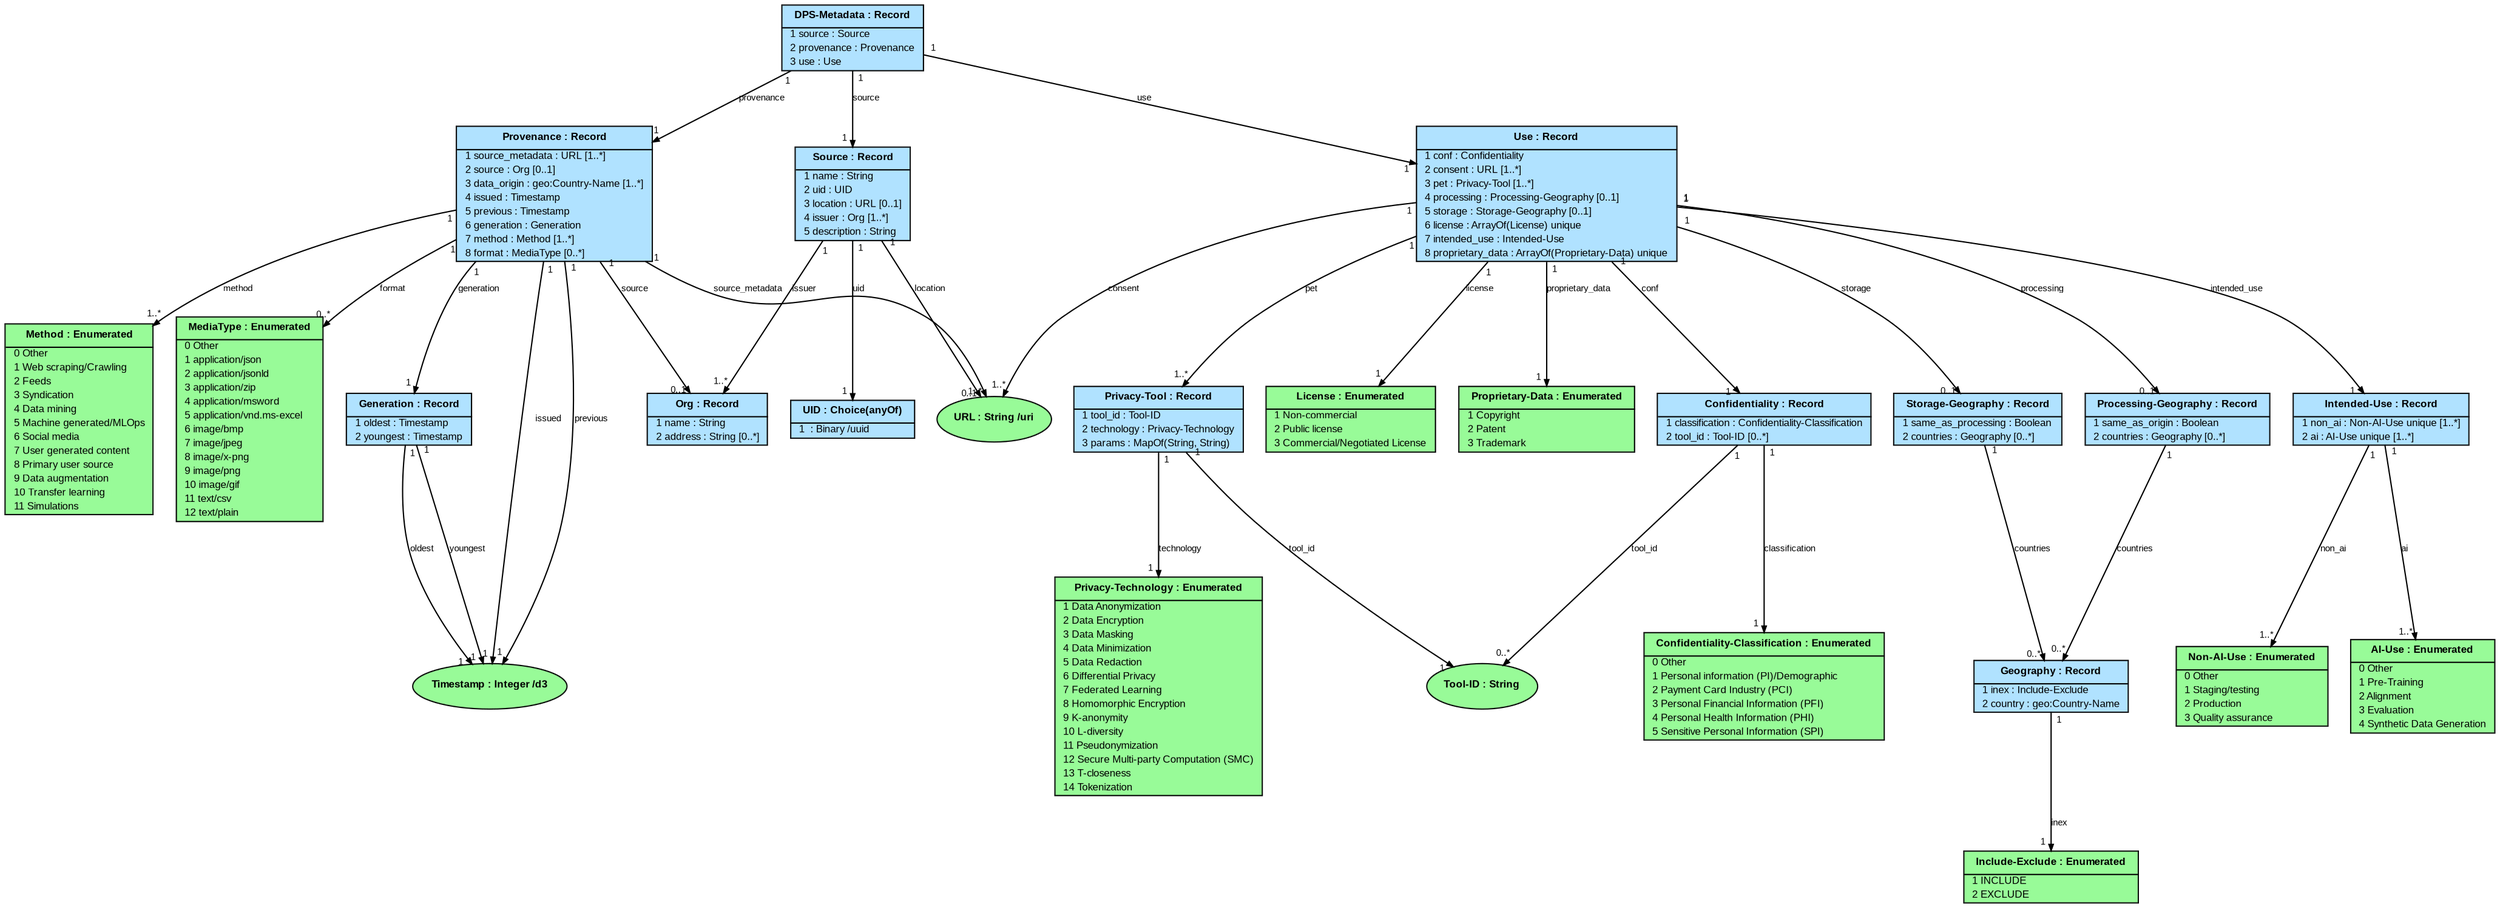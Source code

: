 # package: https://data-and-trust-alliance-data-provenance-standards/metadata/v1.0
# roots: ['DPS-Metadata']
# namespaces: [['geo', 'https://iso3166/202403/']]

digraph G {
  graph [fontname=Arial, fontsize=12];
  node [fontname=Arial, fontsize=8, shape=plain, style=filled, fillcolor=lightskyblue1];
  edge [fontname=Arial, fontsize=7, arrowsize=0.5, labelangle=45.0, labeldistance=0.9];
  bgcolor="transparent";

n0 [label=<<table cellborder="0" cellpadding="1" cellspacing="0">
<tr><td cellpadding="4"><b>  DPS-Metadata : Record  </b></td></tr><hr/>
  <tr><td align="left">  1 source : Source  </td></tr>
  <tr><td align="left">  2 provenance : Provenance  </td></tr>
  <tr><td align="left">  3 use : Use  </td></tr>
</table>>]

n1 [label=<<table cellborder="0" cellpadding="1" cellspacing="0">
<tr><td cellpadding="4"><b>  Source : Record  </b></td></tr><hr/>
  <tr><td align="left">  1 name : String  </td></tr>
  <tr><td align="left">  2 uid : UID  </td></tr>
  <tr><td align="left">  3 location : URL [0..1]  </td></tr>
  <tr><td align="left">  4 issuer : Org [1..*]  </td></tr>
  <tr><td align="left">  5 description : String  </td></tr>
</table>>]

n2 [label=<<table cellborder="0" cellpadding="1" cellspacing="0">
<tr><td cellpadding="4"><b>  Provenance : Record  </b></td></tr><hr/>
  <tr><td align="left">  1 source_metadata : URL [1..*]  </td></tr>
  <tr><td align="left">  2 source : Org [0..1]  </td></tr>
  <tr><td align="left">  3 data_origin : geo:Country-Name [1..*]  </td></tr>
  <tr><td align="left">  4 issued : Timestamp  </td></tr>
  <tr><td align="left">  5 previous : Timestamp  </td></tr>
  <tr><td align="left">  6 generation : Generation  </td></tr>
  <tr><td align="left">  7 method : Method [1..*]  </td></tr>
  <tr><td align="left">  8 format : MediaType [0..*]  </td></tr>
</table>>]

n3 [label=<<table cellborder="0" cellpadding="1" cellspacing="0">
<tr><td cellpadding="4"><b>  Use : Record  </b></td></tr><hr/>
  <tr><td align="left">  1 conf : Confidentiality  </td></tr>
  <tr><td align="left">  2 consent : URL [1..*]  </td></tr>
  <tr><td align="left">  3 pet : Privacy-Tool [1..*]  </td></tr>
  <tr><td align="left">  4 processing : Processing-Geography [0..1]  </td></tr>
  <tr><td align="left">  5 storage : Storage-Geography [0..1]  </td></tr>
  <tr><td align="left">  6 license : ArrayOf(License) unique  </td></tr>
  <tr><td align="left">  7 intended_use : Intended-Use  </td></tr>
  <tr><td align="left">  8 proprietary_data : ArrayOf(Proprietary-Data) unique  </td></tr>
</table>>]

n4 [label=<<table cellborder="0" cellpadding="1" cellspacing="0">
<tr><td cellpadding="4"><b>  Intended-Use : Record  </b></td></tr><hr/>
  <tr><td align="left">  1 non_ai : Non-AI-Use unique [1..*]  </td></tr>
  <tr><td align="left">  2 ai : AI-Use unique [1..*]  </td></tr>
</table>>]

n5 [label=<<table cellborder="0" cellpadding="1" cellspacing="0">
<tr><td cellpadding="4"><b>  Processing-Geography : Record  </b></td></tr><hr/>
  <tr><td align="left">  1 same_as_origin : Boolean  </td></tr>
  <tr><td align="left">  2 countries : Geography [0..*]  </td></tr>
</table>>]

n6 [label=<<table cellborder="0" cellpadding="1" cellspacing="0">
<tr><td cellpadding="4"><b>  Storage-Geography : Record  </b></td></tr><hr/>
  <tr><td align="left">  1 same_as_processing : Boolean  </td></tr>
  <tr><td align="left">  2 countries : Geography [0..*]  </td></tr>
</table>>]

n7 [label=<<table cellborder="0" cellpadding="1" cellspacing="0">
<tr><td cellpadding="4"><b>  Geography : Record  </b></td></tr><hr/>
  <tr><td align="left">  1 inex : Include-Exclude  </td></tr>
  <tr><td align="left">  2 country : geo:Country-Name  </td></tr>
</table>>]

n8 [fillcolor=palegreen, label=<<table cellborder="0" cellpadding="1" cellspacing="0">
<tr><td cellpadding="4"><b>  Include-Exclude : Enumerated  </b></td></tr><hr/>
  <tr><td align="left">  1 INCLUDE  </td></tr>
  <tr><td align="left">  2 EXCLUDE  </td></tr>
</table>>]

n9 [label=<<table cellborder="0" cellpadding="1" cellspacing="0">
<tr><td cellpadding="4"><b>  Generation : Record  </b></td></tr><hr/>
  <tr><td align="left">  1 oldest : Timestamp  </td></tr>
  <tr><td align="left">  2 youngest : Timestamp  </td></tr>
</table>>]

n10 [label=<<table cellborder="0" cellpadding="1" cellspacing="0">
<tr><td cellpadding="4"><b>  UID : Choice(anyOf)  </b></td></tr><hr/>
  <tr><td align="left">  1  : Binary /uuid  </td></tr>
</table>>]

n11 [label=<<table cellborder="0" cellpadding="1" cellspacing="0">
<tr><td cellpadding="4"><b>  Org : Record  </b></td></tr><hr/>
  <tr><td align="left">  1 name : String  </td></tr>
  <tr><td align="left">  2 address : String [0..*]  </td></tr>
</table>>]

n12 [label=<<table cellborder="0" cellpadding="1" cellspacing="0">
<tr><td cellpadding="4"><b>  Privacy-Tool : Record  </b></td></tr><hr/>
  <tr><td align="left">  1 tool_id : Tool-ID  </td></tr>
  <tr><td align="left">  2 technology : Privacy-Technology  </td></tr>
  <tr><td align="left">  3 params : MapOf(String, String)  </td></tr>
</table>>]

n13 [label=<<b>Tool-ID : String</b>>, shape=ellipse, style=filled, fillcolor=palegreen]

n14 [label=<<table cellborder="0" cellpadding="1" cellspacing="0">
<tr><td cellpadding="4"><b>  Confidentiality : Record  </b></td></tr><hr/>
  <tr><td align="left">  1 classification : Confidentiality-Classification  </td></tr>
  <tr><td align="left">  2 tool_id : Tool-ID [0..*]  </td></tr>
</table>>]

n15 [label=<<b>Timestamp : Integer /d3</b>>, shape=ellipse, style=filled, fillcolor=palegreen]

n16 [label=<<b>URL : String /uri</b>>, shape=ellipse, style=filled, fillcolor=palegreen]

n17 [fillcolor=palegreen, label=<<table cellborder="0" cellpadding="1" cellspacing="0">
<tr><td cellpadding="4"><b>  Method : Enumerated  </b></td></tr><hr/>
  <tr><td align="left">  0 Other  </td></tr>
  <tr><td align="left">  1 Web scraping/Crawling  </td></tr>
  <tr><td align="left">  2 Feeds  </td></tr>
  <tr><td align="left">  3 Syndication  </td></tr>
  <tr><td align="left">  4 Data mining  </td></tr>
  <tr><td align="left">  5 Machine generated/MLOps  </td></tr>
  <tr><td align="left">  6 Social media  </td></tr>
  <tr><td align="left">  7 User generated content  </td></tr>
  <tr><td align="left">  8 Primary user source  </td></tr>
  <tr><td align="left">  9 Data augmentation  </td></tr>
  <tr><td align="left">  10 Transfer learning  </td></tr>
  <tr><td align="left">  11 Simulations  </td></tr>
</table>>]

n18 [fillcolor=palegreen, label=<<table cellborder="0" cellpadding="1" cellspacing="0">
<tr><td cellpadding="4"><b>  MediaType : Enumerated  </b></td></tr><hr/>
  <tr><td align="left">  0 Other  </td></tr>
  <tr><td align="left">  1 application/json  </td></tr>
  <tr><td align="left">  2 application/jsonld  </td></tr>
  <tr><td align="left">  3 application/zip  </td></tr>
  <tr><td align="left">  4 application/msword  </td></tr>
  <tr><td align="left">  5 application/vnd.ms-excel  </td></tr>
  <tr><td align="left">  6 image/bmp  </td></tr>
  <tr><td align="left">  7 image/jpeg  </td></tr>
  <tr><td align="left">  8 image/x-png  </td></tr>
  <tr><td align="left">  9 image/png  </td></tr>
  <tr><td align="left">  10 image/gif  </td></tr>
  <tr><td align="left">  11 text/csv  </td></tr>
  <tr><td align="left">  12 text/plain  </td></tr>
</table>>]

n19 [fillcolor=palegreen, label=<<table cellborder="0" cellpadding="1" cellspacing="0">
<tr><td cellpadding="4"><b>  Confidentiality-Classification : Enumerated  </b></td></tr><hr/>
  <tr><td align="left">  0 Other  </td></tr>
  <tr><td align="left">  1 Personal information (PI)/Demographic  </td></tr>
  <tr><td align="left">  2 Payment Card Industry (PCI)  </td></tr>
  <tr><td align="left">  3 Personal Financial Information (PFI)  </td></tr>
  <tr><td align="left">  4 Personal Health Information (PHI)  </td></tr>
  <tr><td align="left">  5 Sensitive Personal Information (SPI)  </td></tr>
</table>>]

n20 [fillcolor=palegreen, label=<<table cellborder="0" cellpadding="1" cellspacing="0">
<tr><td cellpadding="4"><b>  Privacy-Technology : Enumerated  </b></td></tr><hr/>
  <tr><td align="left">  1 Data Anonymization  </td></tr>
  <tr><td align="left">  2 Data Encryption  </td></tr>
  <tr><td align="left">  3 Data Masking  </td></tr>
  <tr><td align="left">  4 Data Minimization  </td></tr>
  <tr><td align="left">  5 Data Redaction  </td></tr>
  <tr><td align="left">  6 Differential Privacy  </td></tr>
  <tr><td align="left">  7 Federated Learning  </td></tr>
  <tr><td align="left">  8 Homomorphic Encryption  </td></tr>
  <tr><td align="left">  9 K-anonymity  </td></tr>
  <tr><td align="left">  10 L-diversity  </td></tr>
  <tr><td align="left">  11 Pseudonymization  </td></tr>
  <tr><td align="left">  12 Secure Multi-party Computation (SMC)  </td></tr>
  <tr><td align="left">  13 T-closeness  </td></tr>
  <tr><td align="left">  14 Tokenization  </td></tr>
</table>>]

n21 [fillcolor=palegreen, label=<<table cellborder="0" cellpadding="1" cellspacing="0">
<tr><td cellpadding="4"><b>  License : Enumerated  </b></td></tr><hr/>
  <tr><td align="left">  1 Non-commercial  </td></tr>
  <tr><td align="left">  2 Public license  </td></tr>
  <tr><td align="left">  3 Commercial/Negotiated License  </td></tr>
</table>>]

n22 [fillcolor=palegreen, label=<<table cellborder="0" cellpadding="1" cellspacing="0">
<tr><td cellpadding="4"><b>  Non-AI-Use : Enumerated  </b></td></tr><hr/>
  <tr><td align="left">  0 Other  </td></tr>
  <tr><td align="left">  1 Staging/testing  </td></tr>
  <tr><td align="left">  2 Production  </td></tr>
  <tr><td align="left">  3 Quality assurance  </td></tr>
</table>>]

n23 [fillcolor=palegreen, label=<<table cellborder="0" cellpadding="1" cellspacing="0">
<tr><td cellpadding="4"><b>  AI-Use : Enumerated  </b></td></tr><hr/>
  <tr><td align="left">  0 Other  </td></tr>
  <tr><td align="left">  1 Pre-Training  </td></tr>
  <tr><td align="left">  2 Alignment  </td></tr>
  <tr><td align="left">  3 Evaluation  </td></tr>
  <tr><td align="left">  4 Synthetic Data Generation  </td></tr>
</table>>]

n24 [fillcolor=palegreen, label=<<table cellborder="0" cellpadding="1" cellspacing="0">
<tr><td cellpadding="4"><b>  Proprietary-Data : Enumerated  </b></td></tr><hr/>
  <tr><td align="left">  1 Copyright  </td></tr>
  <tr><td align="left">  2 Patent  </td></tr>
  <tr><td align="left">  3 Trademark  </td></tr>
</table>>]

  n0 -> n1 [label=source, headlabel="1", taillabel="1"]
  n0 -> n2 [label=provenance, headlabel="1", taillabel="1"]
  n0 -> n3 [label=use, headlabel="1", taillabel="1"]
  n1 -> n10 [label=uid, headlabel="1", taillabel="1"]
  n1 -> n16 [label=location, headlabel="0..1", taillabel="1"]
  n1 -> n11 [label=issuer, headlabel="1..*", taillabel="1"]
  n2 -> n16 [label=source_metadata, headlabel="1..*", taillabel="1"]
  n2 -> n11 [label=source, headlabel="0..1", taillabel="1"]
  n2 -> n15 [label=issued, headlabel="1", taillabel="1"]
  n2 -> n15 [label=previous, headlabel="1", taillabel="1"]
  n2 -> n9 [label=generation, headlabel="1", taillabel="1"]
  n2 -> n17 [label=method, headlabel="1..*", taillabel="1"]
  n2 -> n18 [label=format, headlabel="0..*", taillabel="1"]
  n3 -> n14 [label=conf, headlabel="1", taillabel="1"]
  n3 -> n16 [label=consent, headlabel="1..*", taillabel="1"]
  n3 -> n12 [label=pet, headlabel="1..*", taillabel="1"]
  n3 -> n5 [label=processing, headlabel="0..1", taillabel="1"]
  n3 -> n6 [label=storage, headlabel="0..1", taillabel="1"]
  n3 -> n21 [label=license, headlabel="1", taillabel="1"]
  n3 -> n4 [label=intended_use, headlabel="1", taillabel="1"]
  n3 -> n24 [label=proprietary_data, headlabel="1", taillabel="1"]
  n4 -> n22 [label=non_ai, headlabel="1..*", taillabel="1"]
  n4 -> n23 [label=ai, headlabel="1..*", taillabel="1"]
  n5 -> n7 [label=countries, headlabel="0..*", taillabel="1"]
  n6 -> n7 [label=countries, headlabel="0..*", taillabel="1"]
  n7 -> n8 [label=inex, headlabel="1", taillabel="1"]
  n9 -> n15 [label=oldest, headlabel="1", taillabel="1"]
  n9 -> n15 [label=youngest, headlabel="1", taillabel="1"]
  n12 -> n13 [label=tool_id, headlabel="1", taillabel="1"]
  n12 -> n20 [label=technology, headlabel="1", taillabel="1"]
  n14 -> n19 [label=classification, headlabel="1", taillabel="1"]
  n14 -> n13 [label=tool_id, headlabel="0..*", taillabel="1"]
}
